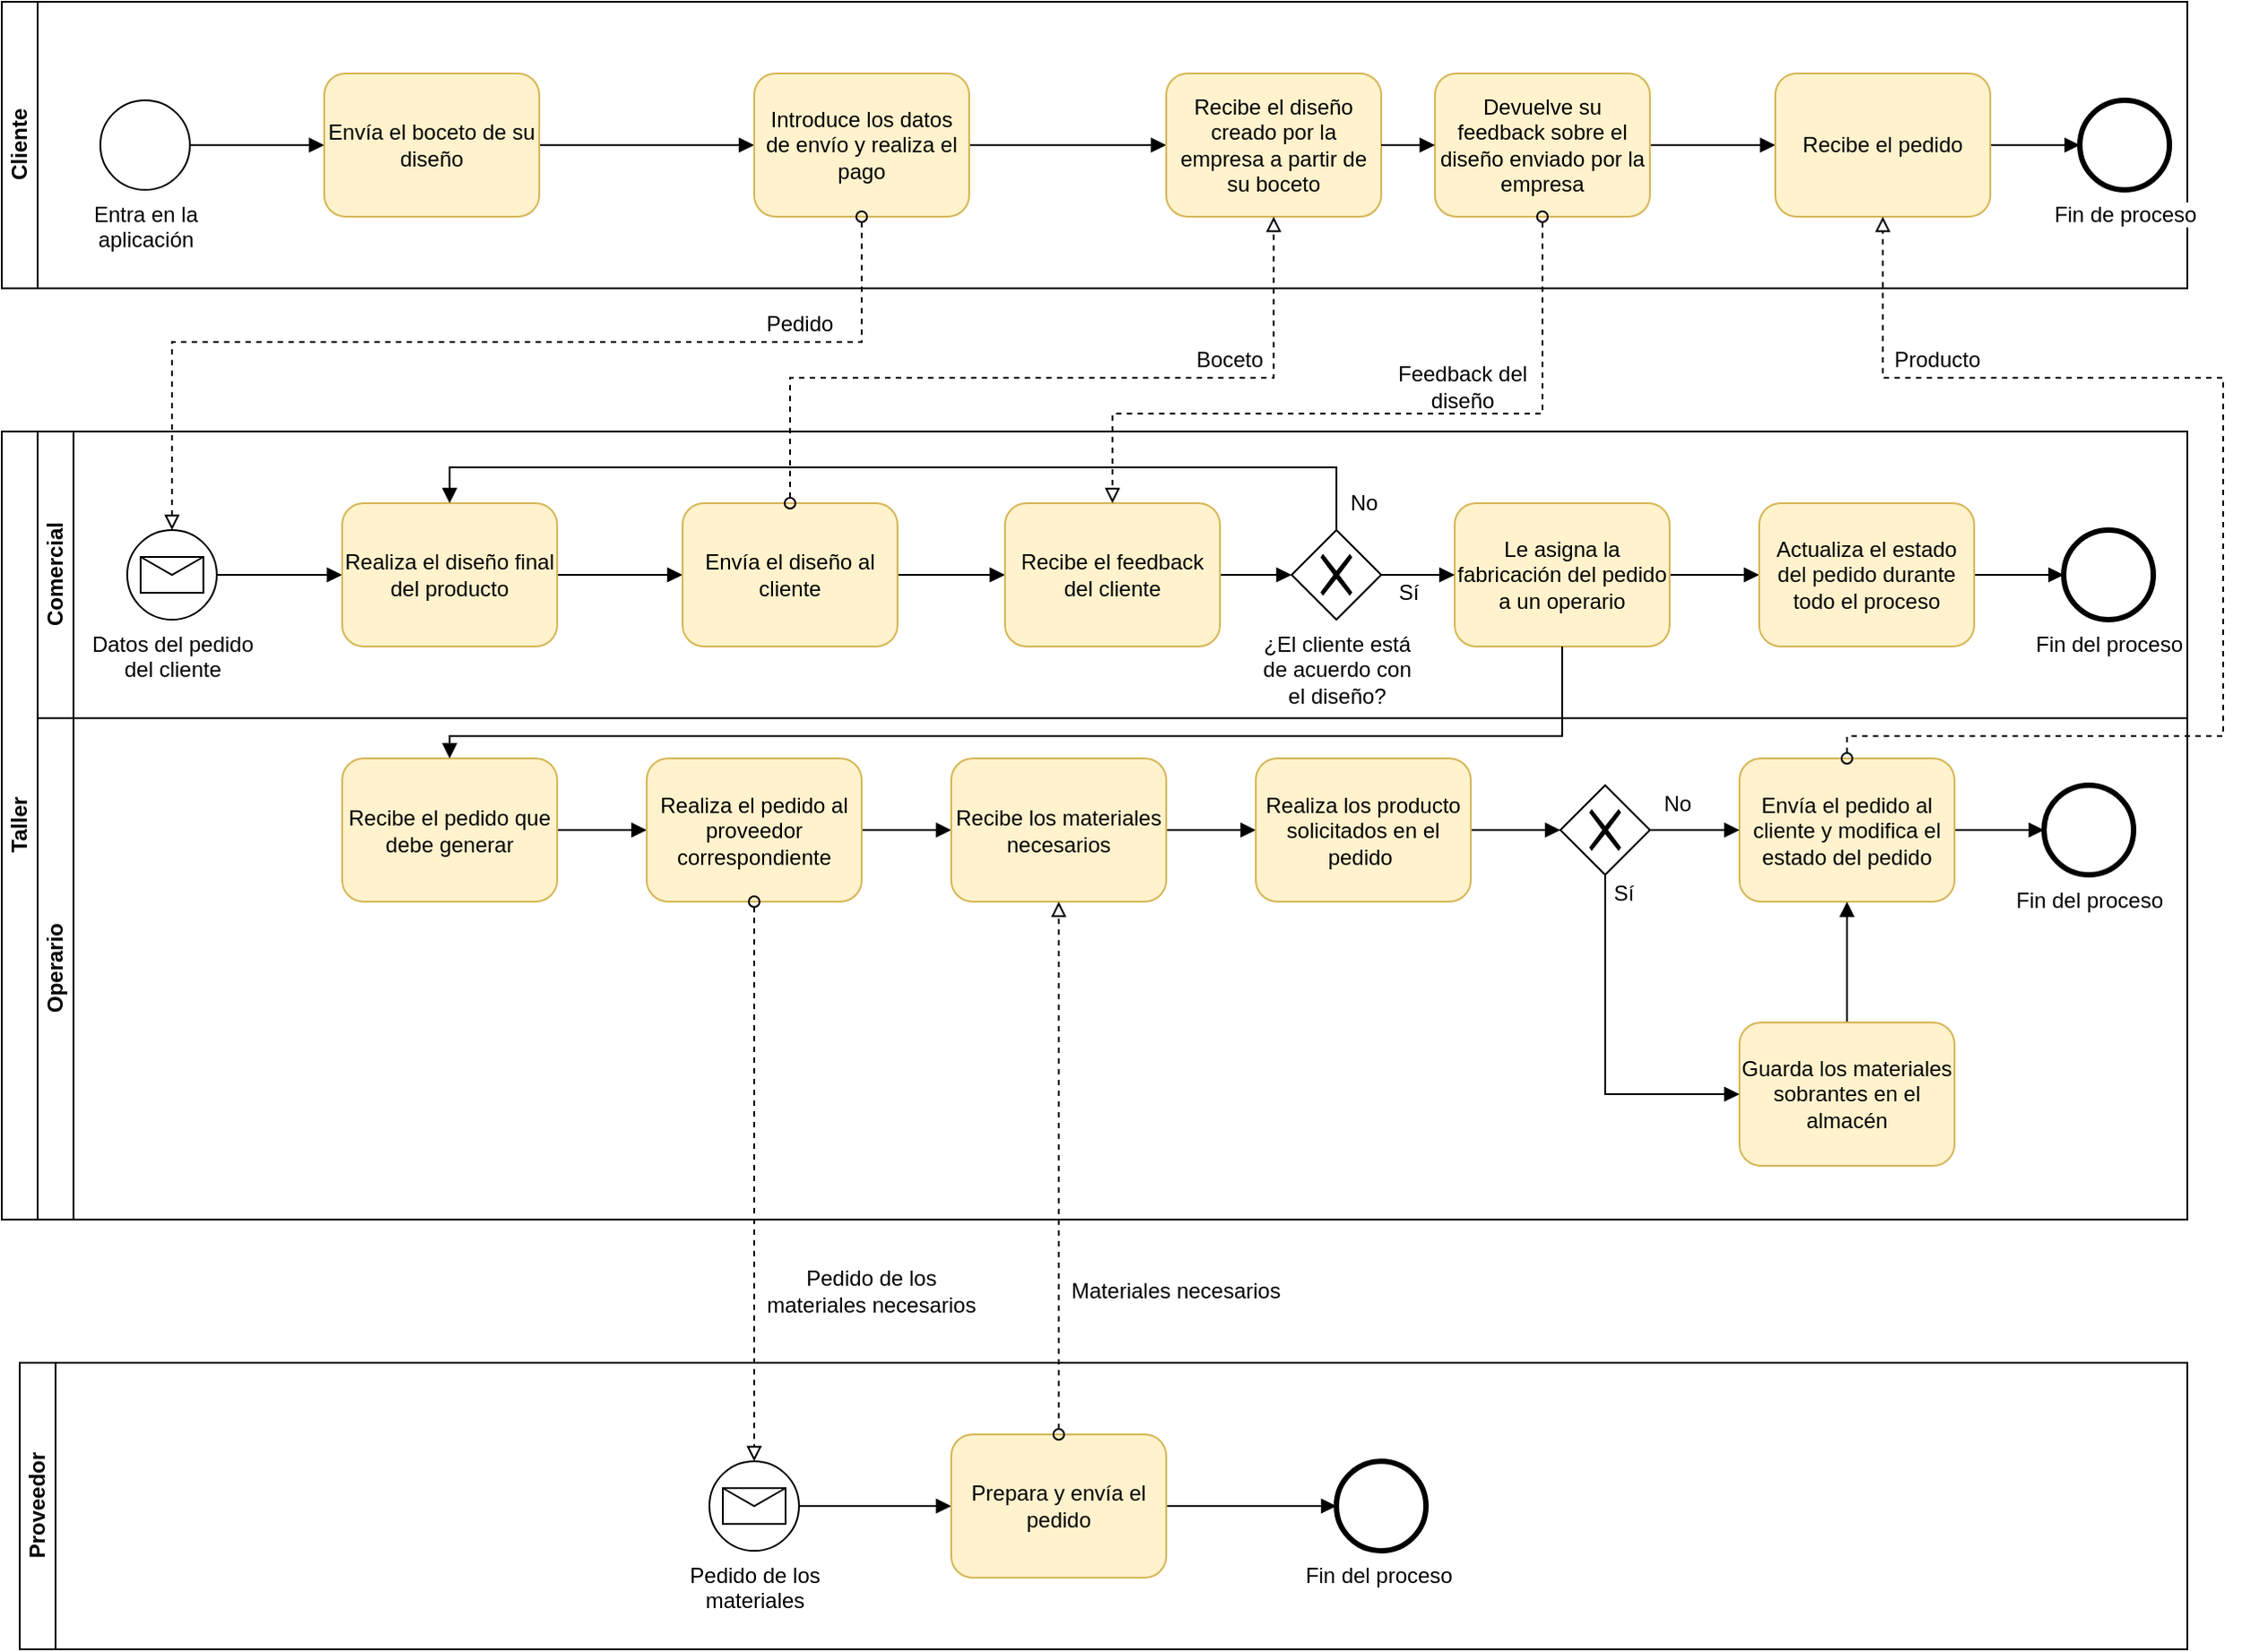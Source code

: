 <mxfile version="13.9.2" type="device"><diagram id="w4eCD6tEJIgjpthErxA5" name="Page-1"><mxGraphModel dx="767" dy="1225" grid="1" gridSize="10" guides="1" tooltips="1" connect="1" arrows="1" fold="1" page="1" pageScale="1" pageWidth="827" pageHeight="1169" math="0" shadow="0"><root><mxCell id="0"/><mxCell id="1" parent="0"/><mxCell id="1DwKdxyiWncVUA9AZRH3-2" value="Cliente" style="swimlane;html=1;horizontal=0;startSize=20;" vertex="1" parent="1"><mxGeometry x="40" y="40" width="1220" height="160" as="geometry"/></mxCell><mxCell id="1DwKdxyiWncVUA9AZRH3-5" style="edgeStyle=orthogonalEdgeStyle;rounded=0;orthogonalLoop=1;jettySize=auto;html=1;exitX=1;exitY=0.5;exitDx=0;exitDy=0;entryX=0;entryY=0.5;entryDx=0;entryDy=0;endArrow=block;endFill=1;" edge="1" parent="1DwKdxyiWncVUA9AZRH3-2" source="1DwKdxyiWncVUA9AZRH3-3" target="1DwKdxyiWncVUA9AZRH3-4"><mxGeometry relative="1" as="geometry"/></mxCell><mxCell id="1DwKdxyiWncVUA9AZRH3-3" value="Entra en la&lt;br&gt;aplicación" style="shape=mxgraph.bpmn.shape;html=1;verticalLabelPosition=bottom;labelBackgroundColor=#ffffff;verticalAlign=top;align=center;perimeter=ellipsePerimeter;outlineConnect=0;outline=standard;symbol=general;" vertex="1" parent="1DwKdxyiWncVUA9AZRH3-2"><mxGeometry x="55" y="55" width="50" height="50" as="geometry"/></mxCell><mxCell id="1DwKdxyiWncVUA9AZRH3-7" style="edgeStyle=orthogonalEdgeStyle;rounded=0;orthogonalLoop=1;jettySize=auto;html=1;exitX=1;exitY=0.5;exitDx=0;exitDy=0;entryX=0;entryY=0.5;entryDx=0;entryDy=0;endArrow=block;endFill=1;" edge="1" parent="1DwKdxyiWncVUA9AZRH3-2" source="1DwKdxyiWncVUA9AZRH3-4" target="1DwKdxyiWncVUA9AZRH3-6"><mxGeometry relative="1" as="geometry"/></mxCell><mxCell id="1DwKdxyiWncVUA9AZRH3-4" value="Envía el boceto de su diseño" style="shape=ext;rounded=1;html=1;whiteSpace=wrap;fillColor=#fff2cc;strokeColor=#d6b656;" vertex="1" parent="1DwKdxyiWncVUA9AZRH3-2"><mxGeometry x="180" y="40" width="120" height="80" as="geometry"/></mxCell><mxCell id="1DwKdxyiWncVUA9AZRH3-11" style="edgeStyle=orthogonalEdgeStyle;rounded=0;orthogonalLoop=1;jettySize=auto;html=1;exitX=1;exitY=0.5;exitDx=0;exitDy=0;entryX=0;entryY=0.5;entryDx=0;entryDy=0;endArrow=block;endFill=1;" edge="1" parent="1DwKdxyiWncVUA9AZRH3-2" source="1DwKdxyiWncVUA9AZRH3-6" target="1DwKdxyiWncVUA9AZRH3-12"><mxGeometry relative="1" as="geometry"><mxPoint x="520.0" y="80" as="targetPoint"/></mxGeometry></mxCell><mxCell id="1DwKdxyiWncVUA9AZRH3-6" value="Introduce los datos de envío y realiza el pago" style="shape=ext;rounded=1;html=1;whiteSpace=wrap;fillColor=#fff2cc;strokeColor=#d6b656;" vertex="1" parent="1DwKdxyiWncVUA9AZRH3-2"><mxGeometry x="420" y="40" width="120" height="80" as="geometry"/></mxCell><mxCell id="1DwKdxyiWncVUA9AZRH3-15" style="edgeStyle=orthogonalEdgeStyle;rounded=0;orthogonalLoop=1;jettySize=auto;html=1;exitX=1;exitY=0.5;exitDx=0;exitDy=0;entryX=0;entryY=0.5;entryDx=0;entryDy=0;endArrow=block;endFill=1;" edge="1" parent="1DwKdxyiWncVUA9AZRH3-2" source="1DwKdxyiWncVUA9AZRH3-111" target="1DwKdxyiWncVUA9AZRH3-14"><mxGeometry relative="1" as="geometry"/></mxCell><mxCell id="1DwKdxyiWncVUA9AZRH3-12" value="Recibe el diseño creado por la empresa a partir de su boceto" style="shape=ext;rounded=1;html=1;whiteSpace=wrap;fillColor=#fff2cc;strokeColor=#d6b656;" vertex="1" parent="1DwKdxyiWncVUA9AZRH3-2"><mxGeometry x="650" y="40" width="120" height="80" as="geometry"/></mxCell><mxCell id="1DwKdxyiWncVUA9AZRH3-17" style="edgeStyle=orthogonalEdgeStyle;rounded=0;orthogonalLoop=1;jettySize=auto;html=1;exitX=1;exitY=0.5;exitDx=0;exitDy=0;entryX=0;entryY=0.5;entryDx=0;entryDy=0;endArrow=block;endFill=1;" edge="1" parent="1DwKdxyiWncVUA9AZRH3-2" source="1DwKdxyiWncVUA9AZRH3-14" target="1DwKdxyiWncVUA9AZRH3-16"><mxGeometry relative="1" as="geometry"/></mxCell><mxCell id="1DwKdxyiWncVUA9AZRH3-14" value="Recibe el pedido" style="shape=ext;rounded=1;html=1;whiteSpace=wrap;fillColor=#fff2cc;strokeColor=#d6b656;" vertex="1" parent="1DwKdxyiWncVUA9AZRH3-2"><mxGeometry x="990" y="40" width="120" height="80" as="geometry"/></mxCell><mxCell id="1DwKdxyiWncVUA9AZRH3-16" value="Fin de proceso" style="shape=mxgraph.bpmn.shape;html=1;verticalLabelPosition=bottom;labelBackgroundColor=#ffffff;verticalAlign=top;align=center;perimeter=ellipsePerimeter;outlineConnect=0;outline=end;symbol=general;" vertex="1" parent="1DwKdxyiWncVUA9AZRH3-2"><mxGeometry x="1160" y="55" width="50" height="50" as="geometry"/></mxCell><mxCell id="1DwKdxyiWncVUA9AZRH3-111" value="Devuelve su feedback sobre el diseño enviado por la empresa" style="shape=ext;rounded=1;html=1;whiteSpace=wrap;fillColor=#fff2cc;strokeColor=#d6b656;" vertex="1" parent="1DwKdxyiWncVUA9AZRH3-2"><mxGeometry x="800" y="40" width="120" height="80" as="geometry"/></mxCell><mxCell id="1DwKdxyiWncVUA9AZRH3-112" style="edgeStyle=orthogonalEdgeStyle;rounded=0;orthogonalLoop=1;jettySize=auto;html=1;exitX=1;exitY=0.5;exitDx=0;exitDy=0;entryX=0;entryY=0.5;entryDx=0;entryDy=0;endArrow=block;endFill=1;" edge="1" parent="1DwKdxyiWncVUA9AZRH3-2" source="1DwKdxyiWncVUA9AZRH3-12" target="1DwKdxyiWncVUA9AZRH3-111"><mxGeometry relative="1" as="geometry"><mxPoint x="810" y="120" as="sourcePoint"/><mxPoint x="990.0" y="120" as="targetPoint"/></mxGeometry></mxCell><mxCell id="1DwKdxyiWncVUA9AZRH3-19" value="Taller" style="swimlane;html=1;childLayout=stackLayout;resizeParent=1;resizeParentMax=0;horizontal=0;startSize=20;horizontalStack=0;" vertex="1" parent="1"><mxGeometry x="40" y="280" width="1220" height="440" as="geometry"/></mxCell><mxCell id="1DwKdxyiWncVUA9AZRH3-20" value="Comercial" style="swimlane;html=1;startSize=20;horizontal=0;" vertex="1" parent="1DwKdxyiWncVUA9AZRH3-19"><mxGeometry x="20" width="1200" height="160" as="geometry"/></mxCell><mxCell id="1DwKdxyiWncVUA9AZRH3-92" style="edgeStyle=orthogonalEdgeStyle;rounded=0;orthogonalLoop=1;jettySize=auto;html=1;exitX=1;exitY=0.5;exitDx=0;exitDy=0;entryX=0;entryY=0.5;entryDx=0;entryDy=0;startArrow=none;startFill=0;endArrow=block;endFill=1;" edge="1" parent="1DwKdxyiWncVUA9AZRH3-20" source="1DwKdxyiWncVUA9AZRH3-25" target="1DwKdxyiWncVUA9AZRH3-91"><mxGeometry relative="1" as="geometry"/></mxCell><mxCell id="1DwKdxyiWncVUA9AZRH3-25" value="Datos del pedido&lt;br&gt;del cliente" style="shape=mxgraph.bpmn.shape;html=1;verticalLabelPosition=bottom;labelBackgroundColor=#ffffff;verticalAlign=top;align=center;perimeter=ellipsePerimeter;outlineConnect=0;outline=standard;symbol=message;" vertex="1" parent="1DwKdxyiWncVUA9AZRH3-20"><mxGeometry x="50" y="55" width="50" height="50" as="geometry"/></mxCell><mxCell id="1DwKdxyiWncVUA9AZRH3-29" style="edgeStyle=orthogonalEdgeStyle;rounded=0;orthogonalLoop=1;jettySize=auto;html=1;exitX=1;exitY=0.5;exitDx=0;exitDy=0;entryX=0;entryY=0.5;entryDx=0;entryDy=0;endArrow=block;endFill=1;" edge="1" parent="1DwKdxyiWncVUA9AZRH3-20" source="1DwKdxyiWncVUA9AZRH3-26" target="1DwKdxyiWncVUA9AZRH3-28"><mxGeometry relative="1" as="geometry"/></mxCell><mxCell id="1DwKdxyiWncVUA9AZRH3-26" value="Le asigna la fabricación del pedido a un operario" style="shape=ext;rounded=1;html=1;whiteSpace=wrap;fillColor=#fff2cc;strokeColor=#d6b656;" vertex="1" parent="1DwKdxyiWncVUA9AZRH3-20"><mxGeometry x="791" y="40" width="120" height="80" as="geometry"/></mxCell><mxCell id="1DwKdxyiWncVUA9AZRH3-31" style="edgeStyle=orthogonalEdgeStyle;rounded=0;orthogonalLoop=1;jettySize=auto;html=1;exitX=1;exitY=0.5;exitDx=0;exitDy=0;entryX=0;entryY=0.5;entryDx=0;entryDy=0;endArrow=block;endFill=1;" edge="1" parent="1DwKdxyiWncVUA9AZRH3-20" source="1DwKdxyiWncVUA9AZRH3-28" target="1DwKdxyiWncVUA9AZRH3-30"><mxGeometry relative="1" as="geometry"/></mxCell><mxCell id="1DwKdxyiWncVUA9AZRH3-28" value="Actualiza el estado del pedido durante todo el proceso" style="shape=ext;rounded=1;html=1;whiteSpace=wrap;fillColor=#fff2cc;strokeColor=#d6b656;" vertex="1" parent="1DwKdxyiWncVUA9AZRH3-20"><mxGeometry x="961" y="40" width="120" height="80" as="geometry"/></mxCell><mxCell id="1DwKdxyiWncVUA9AZRH3-30" value="Fin del proceso" style="shape=mxgraph.bpmn.shape;html=1;verticalLabelPosition=bottom;labelBackgroundColor=#ffffff;verticalAlign=top;align=center;perimeter=ellipsePerimeter;outlineConnect=0;outline=end;symbol=general;" vertex="1" parent="1DwKdxyiWncVUA9AZRH3-20"><mxGeometry x="1131" y="55" width="50" height="50" as="geometry"/></mxCell><mxCell id="1DwKdxyiWncVUA9AZRH3-94" style="edgeStyle=orthogonalEdgeStyle;rounded=0;orthogonalLoop=1;jettySize=auto;html=1;exitX=1;exitY=0.5;exitDx=0;exitDy=0;entryX=0;entryY=0.5;entryDx=0;entryDy=0;startArrow=none;startFill=0;endArrow=block;endFill=1;" edge="1" parent="1DwKdxyiWncVUA9AZRH3-20" source="1DwKdxyiWncVUA9AZRH3-91" target="1DwKdxyiWncVUA9AZRH3-93"><mxGeometry relative="1" as="geometry"/></mxCell><mxCell id="1DwKdxyiWncVUA9AZRH3-91" value="Realiza el diseño final del producto" style="shape=ext;rounded=1;html=1;whiteSpace=wrap;fillColor=#fff2cc;strokeColor=#d6b656;" vertex="1" parent="1DwKdxyiWncVUA9AZRH3-20"><mxGeometry x="170" y="40" width="120" height="80" as="geometry"/></mxCell><mxCell id="1DwKdxyiWncVUA9AZRH3-96" style="edgeStyle=orthogonalEdgeStyle;rounded=0;orthogonalLoop=1;jettySize=auto;html=1;exitX=1;exitY=0.5;exitDx=0;exitDy=0;entryX=0;entryY=0.5;entryDx=0;entryDy=0;startArrow=none;startFill=0;endArrow=block;endFill=1;" edge="1" parent="1DwKdxyiWncVUA9AZRH3-20" source="1DwKdxyiWncVUA9AZRH3-93" target="1DwKdxyiWncVUA9AZRH3-95"><mxGeometry relative="1" as="geometry"/></mxCell><mxCell id="1DwKdxyiWncVUA9AZRH3-93" value="Envía el diseño al cliente" style="shape=ext;rounded=1;html=1;whiteSpace=wrap;fillColor=#fff2cc;strokeColor=#d6b656;" vertex="1" parent="1DwKdxyiWncVUA9AZRH3-20"><mxGeometry x="360" y="40" width="120" height="80" as="geometry"/></mxCell><mxCell id="1DwKdxyiWncVUA9AZRH3-98" style="edgeStyle=orthogonalEdgeStyle;rounded=0;orthogonalLoop=1;jettySize=auto;html=1;exitX=1;exitY=0.5;exitDx=0;exitDy=0;entryX=0;entryY=0.5;entryDx=0;entryDy=0;startArrow=none;startFill=0;endArrow=block;endFill=1;" edge="1" parent="1DwKdxyiWncVUA9AZRH3-20" source="1DwKdxyiWncVUA9AZRH3-95" target="1DwKdxyiWncVUA9AZRH3-97"><mxGeometry relative="1" as="geometry"/></mxCell><mxCell id="1DwKdxyiWncVUA9AZRH3-95" value="Recibe el feedback del cliente" style="shape=ext;rounded=1;html=1;whiteSpace=wrap;fillColor=#fff2cc;strokeColor=#d6b656;" vertex="1" parent="1DwKdxyiWncVUA9AZRH3-20"><mxGeometry x="540" y="40" width="120" height="80" as="geometry"/></mxCell><mxCell id="1DwKdxyiWncVUA9AZRH3-99" style="edgeStyle=orthogonalEdgeStyle;rounded=0;orthogonalLoop=1;jettySize=auto;html=1;exitX=0.5;exitY=0;exitDx=0;exitDy=0;entryX=0.5;entryY=0;entryDx=0;entryDy=0;startArrow=none;startFill=0;endArrow=block;endFill=1;" edge="1" parent="1DwKdxyiWncVUA9AZRH3-20" source="1DwKdxyiWncVUA9AZRH3-97" target="1DwKdxyiWncVUA9AZRH3-91"><mxGeometry relative="1" as="geometry"><Array as="points"><mxPoint x="725" y="20"/><mxPoint x="230" y="20"/></Array></mxGeometry></mxCell><mxCell id="1DwKdxyiWncVUA9AZRH3-100" style="edgeStyle=orthogonalEdgeStyle;rounded=0;orthogonalLoop=1;jettySize=auto;html=1;exitX=1;exitY=0.5;exitDx=0;exitDy=0;entryX=0;entryY=0.5;entryDx=0;entryDy=0;startArrow=none;startFill=0;endArrow=block;endFill=1;" edge="1" parent="1DwKdxyiWncVUA9AZRH3-20" source="1DwKdxyiWncVUA9AZRH3-97" target="1DwKdxyiWncVUA9AZRH3-26"><mxGeometry relative="1" as="geometry"/></mxCell><mxCell id="1DwKdxyiWncVUA9AZRH3-97" value="¿El cliente está&lt;br&gt;de acuerdo con&lt;br&gt;el diseño?" style="shape=mxgraph.bpmn.shape;html=1;verticalLabelPosition=bottom;labelBackgroundColor=#ffffff;verticalAlign=top;align=center;perimeter=rhombusPerimeter;background=gateway;outlineConnect=0;outline=none;symbol=exclusiveGw;" vertex="1" parent="1DwKdxyiWncVUA9AZRH3-20"><mxGeometry x="700" y="55" width="50" height="50" as="geometry"/></mxCell><mxCell id="1DwKdxyiWncVUA9AZRH3-102" value="Sí" style="text;html=1;align=center;verticalAlign=middle;resizable=0;points=[];autosize=1;" vertex="1" parent="1DwKdxyiWncVUA9AZRH3-20"><mxGeometry x="750" y="80" width="30" height="20" as="geometry"/></mxCell><mxCell id="1DwKdxyiWncVUA9AZRH3-21" value="Operario" style="swimlane;html=1;startSize=20;horizontal=0;" vertex="1" parent="1DwKdxyiWncVUA9AZRH3-19"><mxGeometry x="20" y="160" width="1200" height="280" as="geometry"/></mxCell><mxCell id="1DwKdxyiWncVUA9AZRH3-36" style="edgeStyle=orthogonalEdgeStyle;rounded=0;orthogonalLoop=1;jettySize=auto;html=1;exitX=1;exitY=0.5;exitDx=0;exitDy=0;entryX=0;entryY=0.5;entryDx=0;entryDy=0;endArrow=block;endFill=1;" edge="1" parent="1DwKdxyiWncVUA9AZRH3-21" source="1DwKdxyiWncVUA9AZRH3-32" target="1DwKdxyiWncVUA9AZRH3-34"><mxGeometry relative="1" as="geometry"/></mxCell><mxCell id="1DwKdxyiWncVUA9AZRH3-32" value="Recibe el pedido que debe generar" style="shape=ext;rounded=1;html=1;whiteSpace=wrap;fillColor=#fff2cc;strokeColor=#d6b656;" vertex="1" parent="1DwKdxyiWncVUA9AZRH3-21"><mxGeometry x="170" y="22.5" width="120" height="80" as="geometry"/></mxCell><mxCell id="1DwKdxyiWncVUA9AZRH3-37" style="edgeStyle=orthogonalEdgeStyle;rounded=0;orthogonalLoop=1;jettySize=auto;html=1;exitX=1;exitY=0.5;exitDx=0;exitDy=0;entryX=0;entryY=0.5;entryDx=0;entryDy=0;endArrow=block;endFill=1;" edge="1" parent="1DwKdxyiWncVUA9AZRH3-21" source="1DwKdxyiWncVUA9AZRH3-34" target="1DwKdxyiWncVUA9AZRH3-38"><mxGeometry relative="1" as="geometry"><mxPoint x="510" y="62.5" as="targetPoint"/></mxGeometry></mxCell><mxCell id="1DwKdxyiWncVUA9AZRH3-34" value="Realiza el pedido al proveedor correspondiente" style="shape=ext;rounded=1;html=1;whiteSpace=wrap;fillColor=#fff2cc;strokeColor=#d6b656;" vertex="1" parent="1DwKdxyiWncVUA9AZRH3-21"><mxGeometry x="340" y="22.5" width="120" height="80" as="geometry"/></mxCell><mxCell id="1DwKdxyiWncVUA9AZRH3-45" style="edgeStyle=orthogonalEdgeStyle;rounded=0;orthogonalLoop=1;jettySize=auto;html=1;exitX=1;exitY=0.5;exitDx=0;exitDy=0;entryX=0;entryY=0.5;entryDx=0;entryDy=0;endArrow=block;endFill=1;" edge="1" parent="1DwKdxyiWncVUA9AZRH3-21" source="1DwKdxyiWncVUA9AZRH3-38" target="1DwKdxyiWncVUA9AZRH3-39"><mxGeometry relative="1" as="geometry"/></mxCell><mxCell id="1DwKdxyiWncVUA9AZRH3-38" value="Recibe los materiales necesarios" style="shape=ext;rounded=1;html=1;whiteSpace=wrap;fillColor=#fff2cc;strokeColor=#d6b656;" vertex="1" parent="1DwKdxyiWncVUA9AZRH3-21"><mxGeometry x="510" y="22.5" width="120" height="80" as="geometry"/></mxCell><mxCell id="1DwKdxyiWncVUA9AZRH3-55" style="edgeStyle=orthogonalEdgeStyle;rounded=0;orthogonalLoop=1;jettySize=auto;html=1;exitX=1;exitY=0.5;exitDx=0;exitDy=0;entryX=0;entryY=0.5;entryDx=0;entryDy=0;endArrow=block;endFill=1;" edge="1" parent="1DwKdxyiWncVUA9AZRH3-21" source="1DwKdxyiWncVUA9AZRH3-39" target="1DwKdxyiWncVUA9AZRH3-54"><mxGeometry relative="1" as="geometry"/></mxCell><mxCell id="1DwKdxyiWncVUA9AZRH3-39" value="Realiza los producto solicitados en el pedido&amp;nbsp;" style="shape=ext;rounded=1;html=1;whiteSpace=wrap;fillColor=#fff2cc;strokeColor=#d6b656;" vertex="1" parent="1DwKdxyiWncVUA9AZRH3-21"><mxGeometry x="680" y="22.5" width="120" height="80" as="geometry"/></mxCell><mxCell id="1DwKdxyiWncVUA9AZRH3-43" style="edgeStyle=orthogonalEdgeStyle;rounded=0;orthogonalLoop=1;jettySize=auto;html=1;exitX=1;exitY=0.5;exitDx=0;exitDy=0;entryX=0;entryY=0.5;entryDx=0;entryDy=0;endArrow=block;endFill=1;" edge="1" parent="1DwKdxyiWncVUA9AZRH3-21" source="1DwKdxyiWncVUA9AZRH3-40" target="1DwKdxyiWncVUA9AZRH3-42"><mxGeometry relative="1" as="geometry"/></mxCell><mxCell id="1DwKdxyiWncVUA9AZRH3-40" value="Envía el pedido al cliente y modifica el estado del pedido" style="shape=ext;rounded=1;html=1;whiteSpace=wrap;fillColor=#fff2cc;strokeColor=#d6b656;" vertex="1" parent="1DwKdxyiWncVUA9AZRH3-21"><mxGeometry x="950" y="22.5" width="120" height="80" as="geometry"/></mxCell><mxCell id="1DwKdxyiWncVUA9AZRH3-42" value="Fin del proceso" style="shape=mxgraph.bpmn.shape;html=1;verticalLabelPosition=bottom;labelBackgroundColor=#ffffff;verticalAlign=top;align=center;perimeter=ellipsePerimeter;outlineConnect=0;outline=end;symbol=general;" vertex="1" parent="1DwKdxyiWncVUA9AZRH3-21"><mxGeometry x="1120" y="37.5" width="50" height="50" as="geometry"/></mxCell><mxCell id="1DwKdxyiWncVUA9AZRH3-56" style="edgeStyle=orthogonalEdgeStyle;rounded=0;orthogonalLoop=1;jettySize=auto;html=1;exitX=1;exitY=0.5;exitDx=0;exitDy=0;entryX=0;entryY=0.5;entryDx=0;entryDy=0;endArrow=block;endFill=1;" edge="1" parent="1DwKdxyiWncVUA9AZRH3-21" source="1DwKdxyiWncVUA9AZRH3-54" target="1DwKdxyiWncVUA9AZRH3-40"><mxGeometry relative="1" as="geometry"/></mxCell><mxCell id="1DwKdxyiWncVUA9AZRH3-54" value="&lt;br&gt;" style="shape=mxgraph.bpmn.shape;html=1;verticalLabelPosition=bottom;labelBackgroundColor=#ffffff;verticalAlign=top;align=center;perimeter=rhombusPerimeter;background=gateway;outlineConnect=0;outline=none;symbol=exclusiveGw;" vertex="1" parent="1DwKdxyiWncVUA9AZRH3-21"><mxGeometry x="850" y="37.5" width="50" height="50" as="geometry"/></mxCell><mxCell id="1DwKdxyiWncVUA9AZRH3-60" value="Sí" style="text;html=1;align=center;verticalAlign=middle;resizable=0;points=[];autosize=1;" vertex="1" parent="1DwKdxyiWncVUA9AZRH3-21"><mxGeometry x="870" y="87.5" width="30" height="20" as="geometry"/></mxCell><mxCell id="1DwKdxyiWncVUA9AZRH3-61" value="No" style="text;html=1;align=center;verticalAlign=middle;resizable=0;points=[];autosize=1;" vertex="1" parent="1DwKdxyiWncVUA9AZRH3-21"><mxGeometry x="900" y="37.5" width="30" height="20" as="geometry"/></mxCell><mxCell id="1DwKdxyiWncVUA9AZRH3-84" style="edgeStyle=orthogonalEdgeStyle;rounded=0;orthogonalLoop=1;jettySize=auto;html=1;exitX=0.5;exitY=0;exitDx=0;exitDy=0;entryX=0.5;entryY=1;entryDx=0;entryDy=0;startArrow=none;startFill=0;endArrow=block;endFill=1;" edge="1" parent="1DwKdxyiWncVUA9AZRH3-21" source="1DwKdxyiWncVUA9AZRH3-57" target="1DwKdxyiWncVUA9AZRH3-40"><mxGeometry relative="1" as="geometry"/></mxCell><mxCell id="1DwKdxyiWncVUA9AZRH3-57" value="Guarda los materiales sobrantes en el almacén" style="shape=ext;rounded=1;html=1;whiteSpace=wrap;fillColor=#fff2cc;strokeColor=#d6b656;" vertex="1" parent="1DwKdxyiWncVUA9AZRH3-21"><mxGeometry x="950" y="170" width="120" height="80" as="geometry"/></mxCell><mxCell id="1DwKdxyiWncVUA9AZRH3-83" style="edgeStyle=orthogonalEdgeStyle;rounded=0;orthogonalLoop=1;jettySize=auto;html=1;exitX=0.5;exitY=1;exitDx=0;exitDy=0;entryX=0;entryY=0.5;entryDx=0;entryDy=0;startArrow=none;startFill=0;endArrow=block;endFill=1;" edge="1" parent="1DwKdxyiWncVUA9AZRH3-21" source="1DwKdxyiWncVUA9AZRH3-54" target="1DwKdxyiWncVUA9AZRH3-57"><mxGeometry relative="1" as="geometry"/></mxCell><mxCell id="1DwKdxyiWncVUA9AZRH3-104" style="edgeStyle=orthogonalEdgeStyle;rounded=0;orthogonalLoop=1;jettySize=auto;html=1;exitX=0.5;exitY=1;exitDx=0;exitDy=0;entryX=0.5;entryY=0;entryDx=0;entryDy=0;startArrow=none;startFill=0;endArrow=block;endFill=1;" edge="1" parent="1DwKdxyiWncVUA9AZRH3-19" source="1DwKdxyiWncVUA9AZRH3-26" target="1DwKdxyiWncVUA9AZRH3-32"><mxGeometry relative="1" as="geometry"><Array as="points"><mxPoint x="871" y="170"/><mxPoint x="250" y="170"/></Array></mxGeometry></mxCell><mxCell id="1DwKdxyiWncVUA9AZRH3-48" value="Proveedor" style="swimlane;html=1;horizontal=0;startSize=20;" vertex="1" parent="1"><mxGeometry x="50" y="800" width="1210" height="160" as="geometry"/></mxCell><mxCell id="1DwKdxyiWncVUA9AZRH3-52" style="edgeStyle=orthogonalEdgeStyle;rounded=0;orthogonalLoop=1;jettySize=auto;html=1;exitX=1;exitY=0.5;exitDx=0;exitDy=0;entryX=0;entryY=0.5;entryDx=0;entryDy=0;endArrow=block;endFill=1;" edge="1" parent="1DwKdxyiWncVUA9AZRH3-48" source="1DwKdxyiWncVUA9AZRH3-49" target="1DwKdxyiWncVUA9AZRH3-50"><mxGeometry relative="1" as="geometry"/></mxCell><mxCell id="1DwKdxyiWncVUA9AZRH3-49" value="Pedido de los&lt;br&gt;materiales" style="shape=mxgraph.bpmn.shape;html=1;verticalLabelPosition=bottom;labelBackgroundColor=#ffffff;verticalAlign=top;align=center;perimeter=ellipsePerimeter;outlineConnect=0;outline=standard;symbol=message;" vertex="1" parent="1DwKdxyiWncVUA9AZRH3-48"><mxGeometry x="385" y="55" width="50" height="50" as="geometry"/></mxCell><mxCell id="1DwKdxyiWncVUA9AZRH3-53" style="edgeStyle=orthogonalEdgeStyle;rounded=0;orthogonalLoop=1;jettySize=auto;html=1;exitX=1;exitY=0.5;exitDx=0;exitDy=0;entryX=0;entryY=0.5;entryDx=0;entryDy=0;endArrow=block;endFill=1;" edge="1" parent="1DwKdxyiWncVUA9AZRH3-48" source="1DwKdxyiWncVUA9AZRH3-50" target="1DwKdxyiWncVUA9AZRH3-51"><mxGeometry relative="1" as="geometry"/></mxCell><mxCell id="1DwKdxyiWncVUA9AZRH3-50" value="Prepara y envía el pedido" style="shape=ext;rounded=1;html=1;whiteSpace=wrap;fillColor=#fff2cc;strokeColor=#d6b656;" vertex="1" parent="1DwKdxyiWncVUA9AZRH3-48"><mxGeometry x="520" y="40" width="120" height="80" as="geometry"/></mxCell><mxCell id="1DwKdxyiWncVUA9AZRH3-51" value="Fin del proceso&amp;nbsp;" style="shape=mxgraph.bpmn.shape;html=1;verticalLabelPosition=bottom;labelBackgroundColor=#ffffff;verticalAlign=top;align=center;perimeter=ellipsePerimeter;outlineConnect=0;outline=end;symbol=general;" vertex="1" parent="1DwKdxyiWncVUA9AZRH3-48"><mxGeometry x="735" y="55" width="50" height="50" as="geometry"/></mxCell><mxCell id="1DwKdxyiWncVUA9AZRH3-62" style="edgeStyle=orthogonalEdgeStyle;rounded=0;orthogonalLoop=1;jettySize=auto;html=1;exitX=0.5;exitY=1;exitDx=0;exitDy=0;entryX=0.5;entryY=0;entryDx=0;entryDy=0;endArrow=block;endFill=0;dashed=1;startArrow=oval;startFill=0;" edge="1" parent="1" source="1DwKdxyiWncVUA9AZRH3-34" target="1DwKdxyiWncVUA9AZRH3-49"><mxGeometry relative="1" as="geometry"/></mxCell><mxCell id="1DwKdxyiWncVUA9AZRH3-63" style="edgeStyle=orthogonalEdgeStyle;rounded=0;orthogonalLoop=1;jettySize=auto;html=1;exitX=0.5;exitY=0;exitDx=0;exitDy=0;entryX=0.5;entryY=1;entryDx=0;entryDy=0;endArrow=block;endFill=0;dashed=1;startArrow=oval;startFill=0;" edge="1" parent="1" source="1DwKdxyiWncVUA9AZRH3-50" target="1DwKdxyiWncVUA9AZRH3-38"><mxGeometry relative="1" as="geometry"><mxPoint x="630" y="682" as="targetPoint"/></mxGeometry></mxCell><mxCell id="1DwKdxyiWncVUA9AZRH3-65" style="edgeStyle=orthogonalEdgeStyle;rounded=0;orthogonalLoop=1;jettySize=auto;html=1;entryX=0.5;entryY=0;entryDx=0;entryDy=0;endArrow=block;endFill=0;dashed=1;startArrow=oval;startFill=0;exitX=0.5;exitY=1;exitDx=0;exitDy=0;" edge="1" parent="1" source="1DwKdxyiWncVUA9AZRH3-6" target="1DwKdxyiWncVUA9AZRH3-25"><mxGeometry relative="1" as="geometry"><mxPoint x="500" y="240" as="sourcePoint"/><Array as="points"><mxPoint x="520" y="230"/><mxPoint x="135" y="230"/></Array></mxGeometry></mxCell><mxCell id="1DwKdxyiWncVUA9AZRH3-86" value="Materiales necesarios" style="text;html=1;align=center;verticalAlign=middle;resizable=0;points=[];autosize=1;" vertex="1" parent="1"><mxGeometry x="630" y="750" width="130" height="20" as="geometry"/></mxCell><mxCell id="1DwKdxyiWncVUA9AZRH3-87" value="Pedido de los &lt;br&gt;materiales necesarios" style="text;html=1;align=center;verticalAlign=middle;resizable=0;points=[];autosize=1;" vertex="1" parent="1"><mxGeometry x="460" y="745" width="130" height="30" as="geometry"/></mxCell><mxCell id="1DwKdxyiWncVUA9AZRH3-101" value="No" style="text;html=1;align=center;verticalAlign=middle;resizable=0;points=[];autosize=1;" vertex="1" parent="1"><mxGeometry x="785" y="310" width="30" height="20" as="geometry"/></mxCell><mxCell id="1DwKdxyiWncVUA9AZRH3-105" style="edgeStyle=orthogonalEdgeStyle;rounded=0;orthogonalLoop=1;jettySize=auto;html=1;exitX=0.5;exitY=0;exitDx=0;exitDy=0;entryX=0.5;entryY=1;entryDx=0;entryDy=0;startArrow=oval;startFill=0;endArrow=block;endFill=0;dashed=1;" edge="1" parent="1" source="1DwKdxyiWncVUA9AZRH3-93" target="1DwKdxyiWncVUA9AZRH3-12"><mxGeometry relative="1" as="geometry"><Array as="points"><mxPoint x="480" y="250"/><mxPoint x="750" y="250"/></Array></mxGeometry></mxCell><mxCell id="1DwKdxyiWncVUA9AZRH3-107" value="Pedido" style="text;html=1;align=center;verticalAlign=middle;resizable=0;points=[];autosize=1;" vertex="1" parent="1"><mxGeometry x="460" y="210" width="50" height="20" as="geometry"/></mxCell><mxCell id="1DwKdxyiWncVUA9AZRH3-108" value="Boceto" style="text;html=1;align=center;verticalAlign=middle;resizable=0;points=[];autosize=1;" vertex="1" parent="1"><mxGeometry x="700" y="230" width="50" height="20" as="geometry"/></mxCell><mxCell id="1DwKdxyiWncVUA9AZRH3-109" style="edgeStyle=orthogonalEdgeStyle;rounded=0;orthogonalLoop=1;jettySize=auto;html=1;exitX=0.5;exitY=1;exitDx=0;exitDy=0;entryX=0.5;entryY=0;entryDx=0;entryDy=0;dashed=1;startArrow=oval;startFill=0;endArrow=block;endFill=0;" edge="1" parent="1" source="1DwKdxyiWncVUA9AZRH3-111" target="1DwKdxyiWncVUA9AZRH3-95"><mxGeometry relative="1" as="geometry"><Array as="points"><mxPoint x="900" y="270"/><mxPoint x="660" y="270"/></Array></mxGeometry></mxCell><mxCell id="1DwKdxyiWncVUA9AZRH3-110" value="Feedback del &lt;br&gt;diseño" style="text;html=1;align=center;verticalAlign=middle;resizable=0;points=[];autosize=1;" vertex="1" parent="1"><mxGeometry x="810" y="240" width="90" height="30" as="geometry"/></mxCell><mxCell id="1DwKdxyiWncVUA9AZRH3-113" style="edgeStyle=orthogonalEdgeStyle;rounded=0;orthogonalLoop=1;jettySize=auto;html=1;exitX=0.5;exitY=0;exitDx=0;exitDy=0;entryX=0.5;entryY=1;entryDx=0;entryDy=0;dashed=1;startArrow=oval;startFill=0;endArrow=block;endFill=0;" edge="1" parent="1" source="1DwKdxyiWncVUA9AZRH3-40" target="1DwKdxyiWncVUA9AZRH3-14"><mxGeometry relative="1" as="geometry"><Array as="points"><mxPoint x="1070" y="450"/><mxPoint x="1280" y="450"/><mxPoint x="1280" y="250"/><mxPoint x="1090" y="250"/></Array></mxGeometry></mxCell><mxCell id="1DwKdxyiWncVUA9AZRH3-114" value="Producto" style="text;html=1;align=center;verticalAlign=middle;resizable=0;points=[];autosize=1;" vertex="1" parent="1"><mxGeometry x="1090" y="230" width="60" height="20" as="geometry"/></mxCell></root></mxGraphModel></diagram></mxfile>